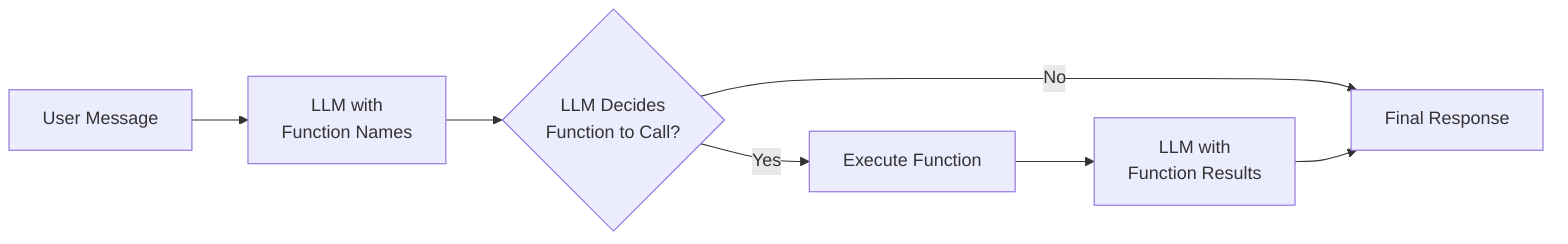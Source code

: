 flowchart LR
    %% Initial Call
    A[User Message] --> B[LLM with<br/>Function Names]:::secondary

    %% Function Selection
    B --> C{LLM Decides<br/>Function to Call?}:::decision

    %% Direct Response Path
    C -->|No| F[Final Response]:::quaternary

    %% Function Calling Path
    C -->|Yes| D[Execute Function]:::tertiary
    D --> E[LLM with<br/>Function Results]:::quaternary
    E --> F